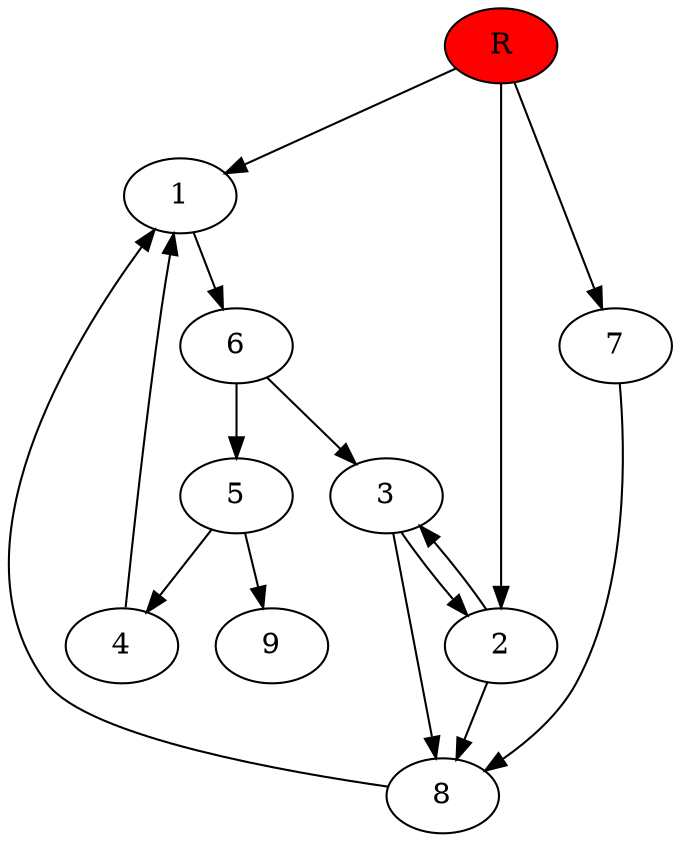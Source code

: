 digraph prb59314 {
	1
	2
	3
	4
	5
	6
	7
	8
	R [fillcolor="#ff0000" style=filled]
	1 -> 6
	2 -> 3
	2 -> 8
	3 -> 2
	3 -> 8
	4 -> 1
	5 -> 4
	5 -> 9
	6 -> 3
	6 -> 5
	7 -> 8
	8 -> 1
	R -> 1
	R -> 2
	R -> 7
}
